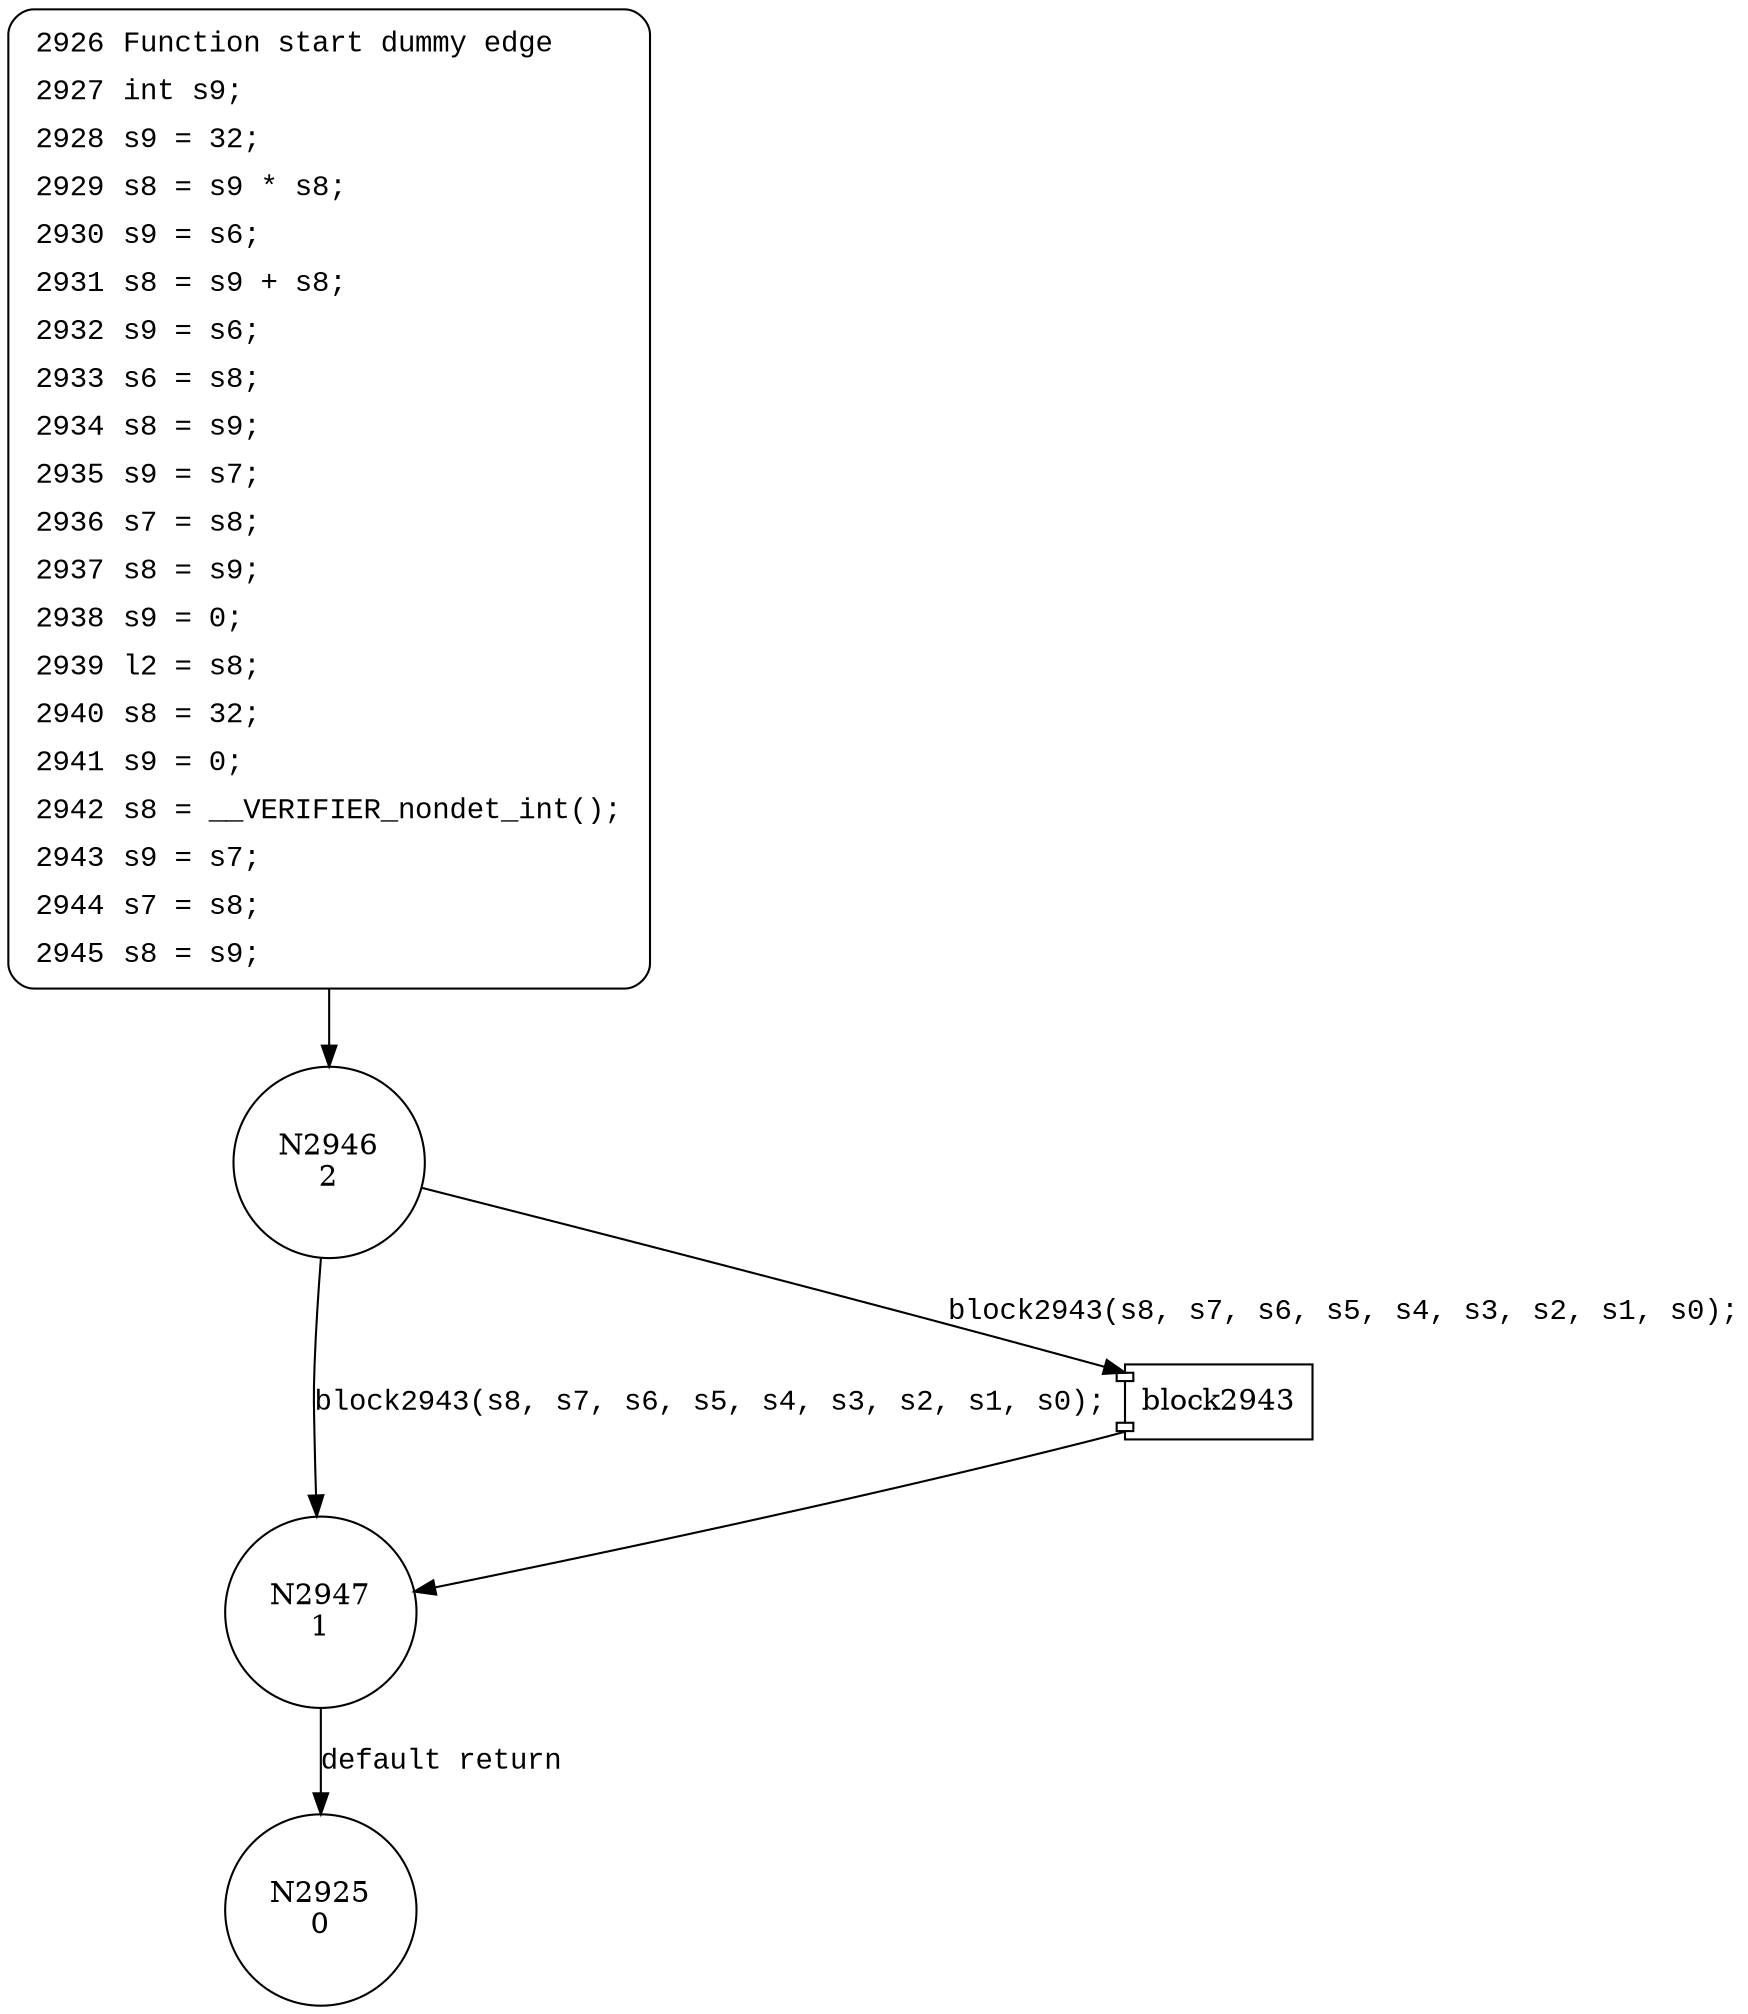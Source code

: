 digraph block2927 {
2946 [shape="circle" label="N2946\n2"]
2947 [shape="circle" label="N2947\n1"]
2925 [shape="circle" label="N2925\n0"]
2926 [style="filled,bold" penwidth="1" fillcolor="white" fontname="Courier New" shape="Mrecord" label=<<table border="0" cellborder="0" cellpadding="3" bgcolor="white"><tr><td align="right">2926</td><td align="left">Function start dummy edge</td></tr><tr><td align="right">2927</td><td align="left">int s9;</td></tr><tr><td align="right">2928</td><td align="left">s9 = 32;</td></tr><tr><td align="right">2929</td><td align="left">s8 = s9 * s8;</td></tr><tr><td align="right">2930</td><td align="left">s9 = s6;</td></tr><tr><td align="right">2931</td><td align="left">s8 = s9 + s8;</td></tr><tr><td align="right">2932</td><td align="left">s9 = s6;</td></tr><tr><td align="right">2933</td><td align="left">s6 = s8;</td></tr><tr><td align="right">2934</td><td align="left">s8 = s9;</td></tr><tr><td align="right">2935</td><td align="left">s9 = s7;</td></tr><tr><td align="right">2936</td><td align="left">s7 = s8;</td></tr><tr><td align="right">2937</td><td align="left">s8 = s9;</td></tr><tr><td align="right">2938</td><td align="left">s9 = 0;</td></tr><tr><td align="right">2939</td><td align="left">l2 = s8;</td></tr><tr><td align="right">2940</td><td align="left">s8 = 32;</td></tr><tr><td align="right">2941</td><td align="left">s9 = 0;</td></tr><tr><td align="right">2942</td><td align="left">s8 = __VERIFIER_nondet_int();</td></tr><tr><td align="right">2943</td><td align="left">s9 = s7;</td></tr><tr><td align="right">2944</td><td align="left">s7 = s8;</td></tr><tr><td align="right">2945</td><td align="left">s8 = s9;</td></tr></table>>]
2926 -> 2946[label=""]
100226 [shape="component" label="block2943"]
2946 -> 100226 [label="block2943(s8, s7, s6, s5, s4, s3, s2, s1, s0);" fontname="Courier New"]
100226 -> 2947 [label="" fontname="Courier New"]
2946 -> 2947 [label="block2943(s8, s7, s6, s5, s4, s3, s2, s1, s0);" fontname="Courier New"]
2947 -> 2925 [label="default return" fontname="Courier New"]
}